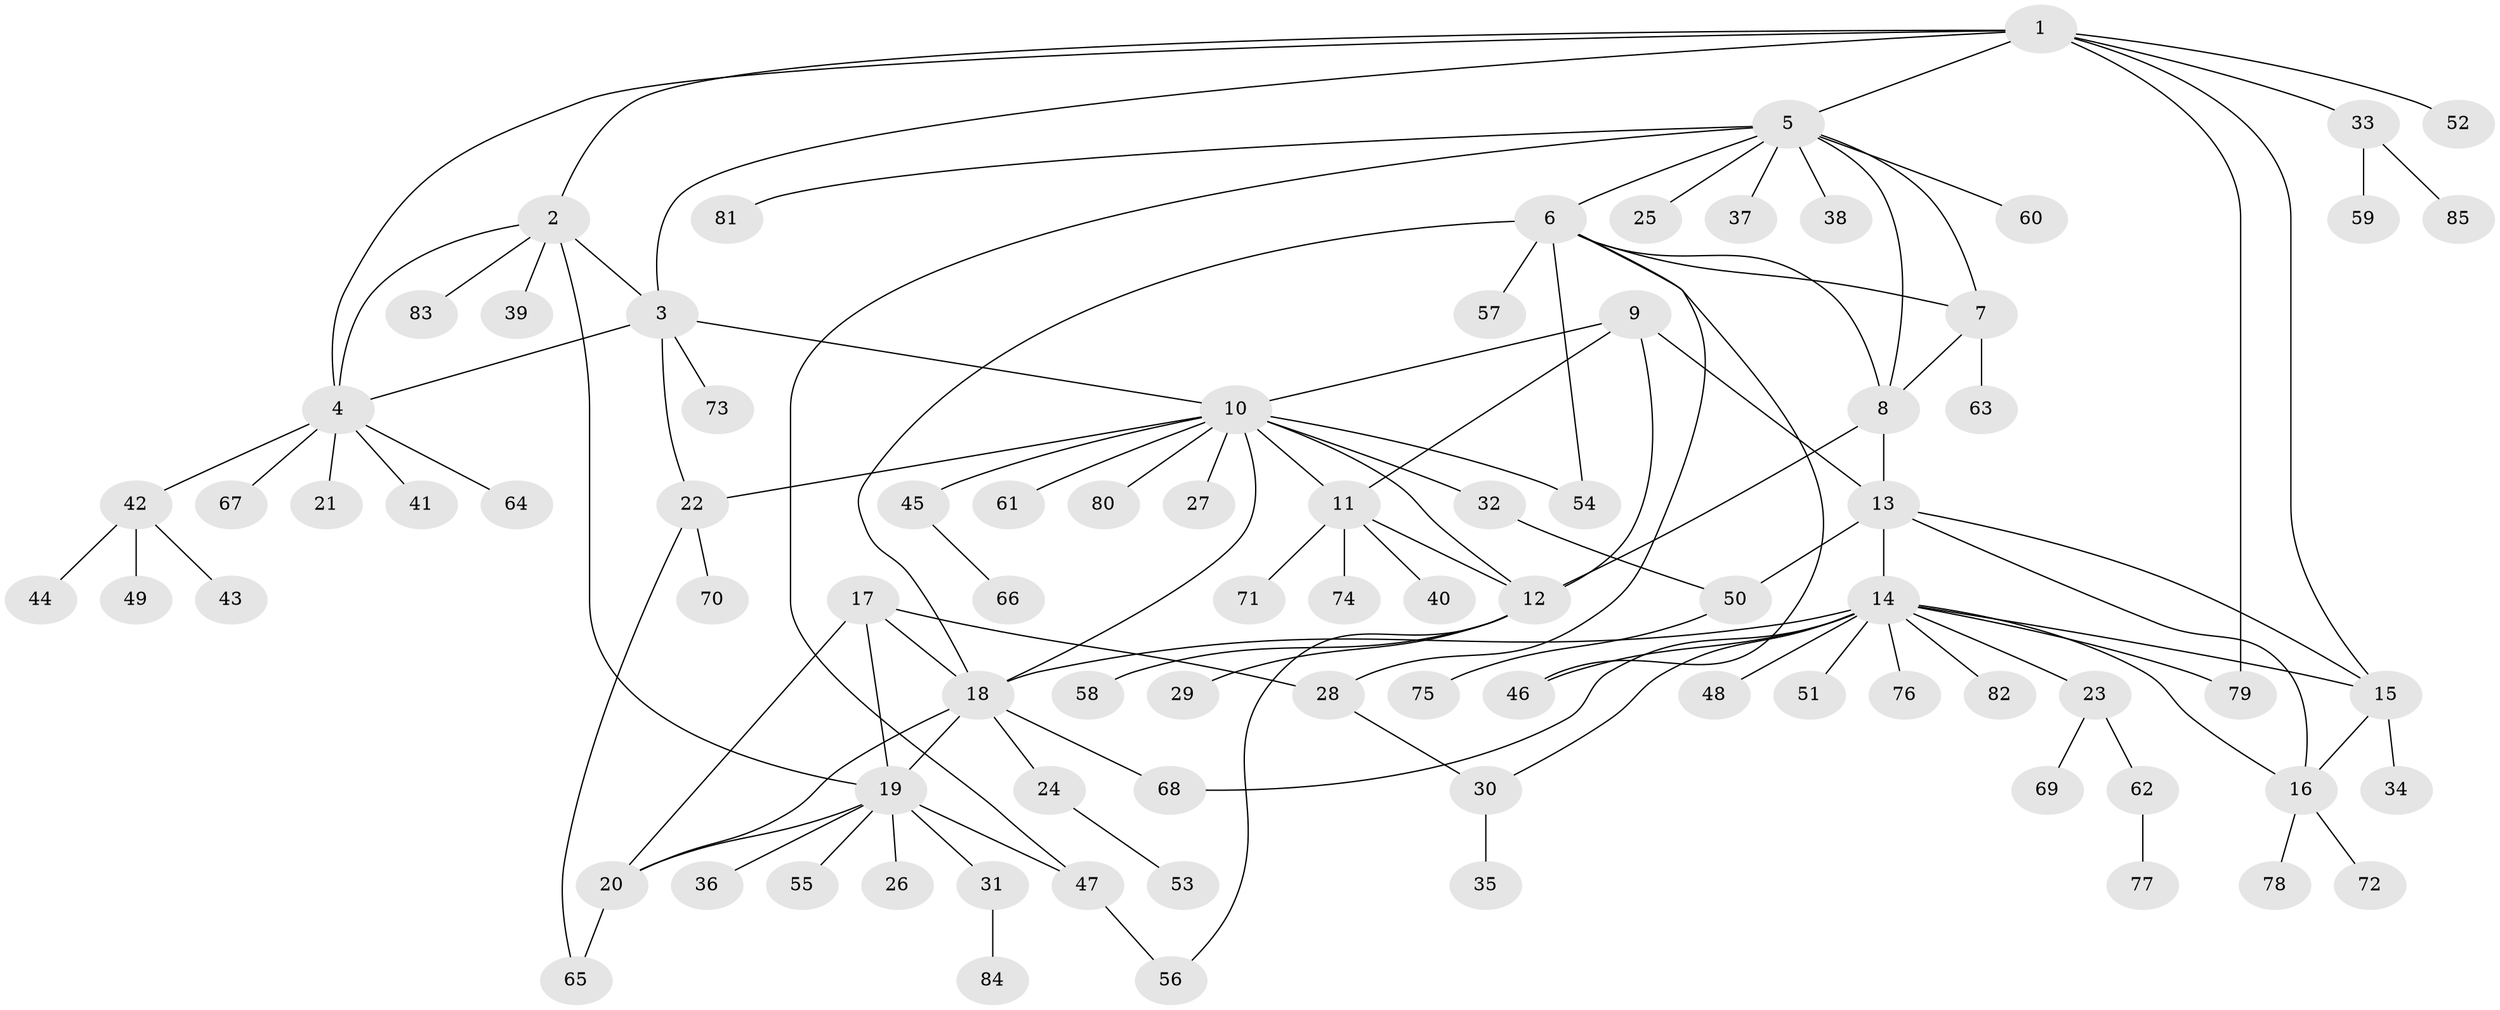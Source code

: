 // coarse degree distribution, {15: 0.0196078431372549, 14: 0.0196078431372549, 7: 0.0392156862745098, 8: 0.0196078431372549, 3: 0.09803921568627451, 5: 0.0392156862745098, 4: 0.058823529411764705, 12: 0.0196078431372549, 6: 0.0196078431372549, 1: 0.5882352941176471, 2: 0.0784313725490196}
// Generated by graph-tools (version 1.1) at 2025/19/03/04/25 18:19:31]
// undirected, 85 vertices, 116 edges
graph export_dot {
graph [start="1"]
  node [color=gray90,style=filled];
  1;
  2;
  3;
  4;
  5;
  6;
  7;
  8;
  9;
  10;
  11;
  12;
  13;
  14;
  15;
  16;
  17;
  18;
  19;
  20;
  21;
  22;
  23;
  24;
  25;
  26;
  27;
  28;
  29;
  30;
  31;
  32;
  33;
  34;
  35;
  36;
  37;
  38;
  39;
  40;
  41;
  42;
  43;
  44;
  45;
  46;
  47;
  48;
  49;
  50;
  51;
  52;
  53;
  54;
  55;
  56;
  57;
  58;
  59;
  60;
  61;
  62;
  63;
  64;
  65;
  66;
  67;
  68;
  69;
  70;
  71;
  72;
  73;
  74;
  75;
  76;
  77;
  78;
  79;
  80;
  81;
  82;
  83;
  84;
  85;
  1 -- 2;
  1 -- 3;
  1 -- 4;
  1 -- 5;
  1 -- 15;
  1 -- 33;
  1 -- 52;
  1 -- 79;
  2 -- 3;
  2 -- 4;
  2 -- 19;
  2 -- 39;
  2 -- 83;
  3 -- 4;
  3 -- 10;
  3 -- 22;
  3 -- 73;
  4 -- 21;
  4 -- 41;
  4 -- 42;
  4 -- 64;
  4 -- 67;
  5 -- 6;
  5 -- 7;
  5 -- 8;
  5 -- 25;
  5 -- 37;
  5 -- 38;
  5 -- 47;
  5 -- 60;
  5 -- 81;
  6 -- 7;
  6 -- 8;
  6 -- 18;
  6 -- 28;
  6 -- 46;
  6 -- 54;
  6 -- 57;
  7 -- 8;
  7 -- 63;
  8 -- 12;
  8 -- 13;
  9 -- 10;
  9 -- 11;
  9 -- 12;
  9 -- 13;
  10 -- 11;
  10 -- 12;
  10 -- 18;
  10 -- 22;
  10 -- 27;
  10 -- 32;
  10 -- 45;
  10 -- 54;
  10 -- 61;
  10 -- 80;
  11 -- 12;
  11 -- 40;
  11 -- 71;
  11 -- 74;
  12 -- 29;
  12 -- 56;
  12 -- 58;
  13 -- 14;
  13 -- 15;
  13 -- 16;
  13 -- 50;
  14 -- 15;
  14 -- 16;
  14 -- 18;
  14 -- 23;
  14 -- 30;
  14 -- 46;
  14 -- 48;
  14 -- 51;
  14 -- 68;
  14 -- 76;
  14 -- 79;
  14 -- 82;
  15 -- 16;
  15 -- 34;
  16 -- 72;
  16 -- 78;
  17 -- 18;
  17 -- 19;
  17 -- 20;
  17 -- 28;
  18 -- 19;
  18 -- 20;
  18 -- 24;
  18 -- 68;
  19 -- 20;
  19 -- 26;
  19 -- 31;
  19 -- 36;
  19 -- 47;
  19 -- 55;
  20 -- 65;
  22 -- 65;
  22 -- 70;
  23 -- 62;
  23 -- 69;
  24 -- 53;
  28 -- 30;
  30 -- 35;
  31 -- 84;
  32 -- 50;
  33 -- 59;
  33 -- 85;
  42 -- 43;
  42 -- 44;
  42 -- 49;
  45 -- 66;
  47 -- 56;
  50 -- 75;
  62 -- 77;
}
